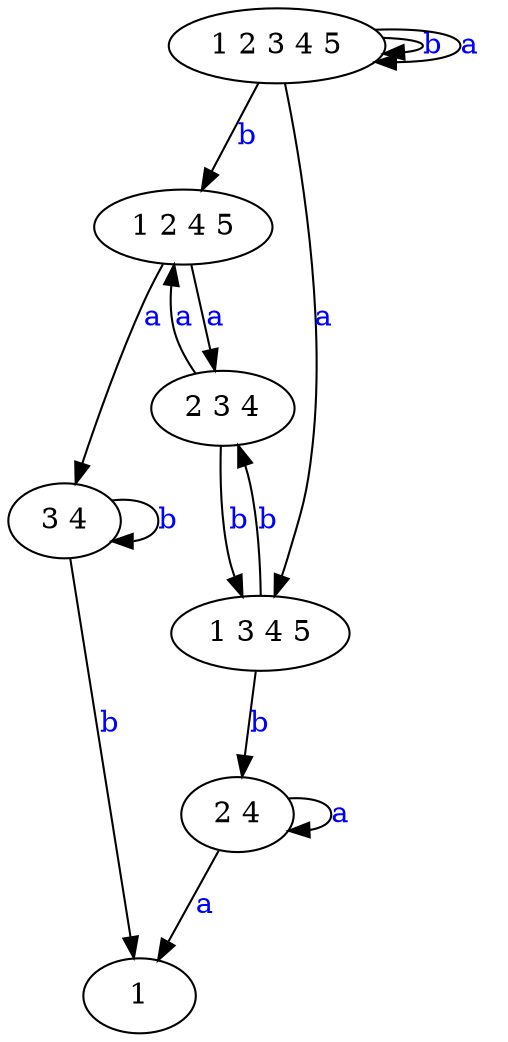 digraph G {
	"1 2 3 4 5"->"1 2 4 5"[ label=<<font color="blue">b</font>> ];
	"2 3 4"->"1 3 4 5"[ label=<<font color="blue">b</font>> ];
	"1 2 4 5"->"2 3 4"[ label=<<font color="blue">a</font>> ];
	"1 2 3 4 5"->"1 2 3 4 5"[ label=<<font color="blue">b</font>> ];
	"3 4"->"3 4"[ label=<<font color="blue">b</font>> ];
	"1 2 3 4 5"->"1 3 4 5"[ label=<<font color="blue">a</font>> ];
	"2 3 4"->"1 2 4 5"[ label=<<font color="blue">a</font>> ];
	"2 4"->"1"[ label=<<font color="blue">a</font>> ];
	"3 4"->"1"[ label=<<font color="blue">b</font>> ];
	"1 3 4 5"->"2 3 4"[ label=<<font color="blue">b</font>> ];
	"2 4"->"2 4"[ label=<<font color="blue">a</font>> ];
	"1 3 4 5"->"2 4"[ label=<<font color="blue">b</font>> ];
	"1 2 4 5"->"3 4"[ label=<<font color="blue">a</font>> ];
	"1 2 3 4 5"->"1 2 3 4 5"[ label=<<font color="blue">a</font>> ];
	"1 2 3 4 5";
	"1 2 4 5";
	"1 3 4 5";
	"1";
	"2 3 4";
	"2 4";
	"3 4";

}

